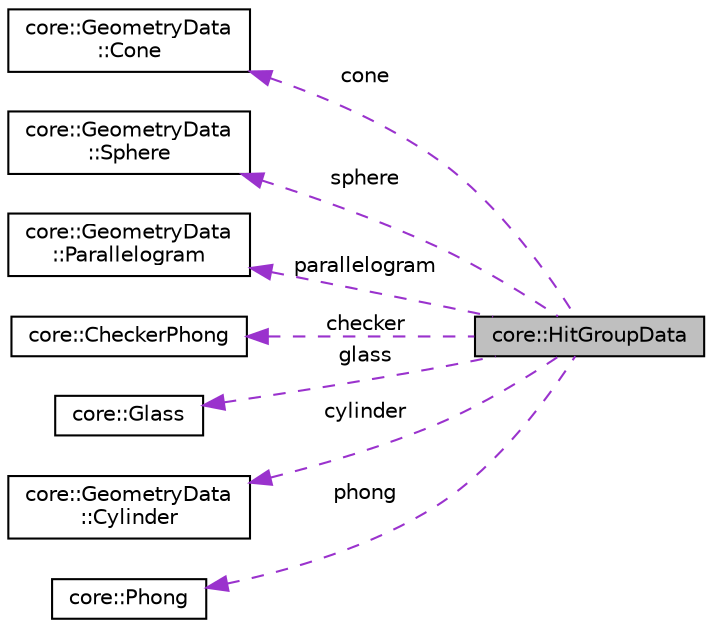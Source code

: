 digraph "core::HitGroupData"
{
 // LATEX_PDF_SIZE
  edge [fontname="Helvetica",fontsize="10",labelfontname="Helvetica",labelfontsize="10"];
  node [fontname="Helvetica",fontsize="10",shape=record];
  rankdir="LR";
  Node1 [label="core::HitGroupData",height=0.2,width=0.4,color="black", fillcolor="grey75", style="filled", fontcolor="black",tooltip=" "];
  Node2 -> Node1 [dir="back",color="darkorchid3",fontsize="10",style="dashed",label=" cone" ,fontname="Helvetica"];
  Node2 [label="core::GeometryData\l::Cone",height=0.2,width=0.4,color="black", fillcolor="white", style="filled",URL="$d1/d73/structcore_1_1GeometryData_1_1Cone.html",tooltip=" "];
  Node3 -> Node1 [dir="back",color="darkorchid3",fontsize="10",style="dashed",label=" sphere" ,fontname="Helvetica"];
  Node3 [label="core::GeometryData\l::Sphere",height=0.2,width=0.4,color="black", fillcolor="white", style="filled",URL="$da/dd2/structcore_1_1GeometryData_1_1Sphere.html",tooltip=" "];
  Node4 -> Node1 [dir="back",color="darkorchid3",fontsize="10",style="dashed",label=" parallelogram" ,fontname="Helvetica"];
  Node4 [label="core::GeometryData\l::Parallelogram",height=0.2,width=0.4,color="black", fillcolor="white", style="filled",URL="$de/d4d/structcore_1_1GeometryData_1_1Parallelogram.html",tooltip=" "];
  Node5 -> Node1 [dir="back",color="darkorchid3",fontsize="10",style="dashed",label=" checker" ,fontname="Helvetica"];
  Node5 [label="core::CheckerPhong",height=0.2,width=0.4,color="black", fillcolor="white", style="filled",URL="$d9/dc3/structcore_1_1CheckerPhong.html",tooltip=" "];
  Node6 -> Node1 [dir="back",color="darkorchid3",fontsize="10",style="dashed",label=" glass" ,fontname="Helvetica"];
  Node6 [label="core::Glass",height=0.2,width=0.4,color="black", fillcolor="white", style="filled",URL="$df/d5a/structcore_1_1Glass.html",tooltip=" "];
  Node7 -> Node1 [dir="back",color="darkorchid3",fontsize="10",style="dashed",label=" cylinder" ,fontname="Helvetica"];
  Node7 [label="core::GeometryData\l::Cylinder",height=0.2,width=0.4,color="black", fillcolor="white", style="filled",URL="$d6/d65/structcore_1_1GeometryData_1_1Cylinder.html",tooltip=" "];
  Node8 -> Node1 [dir="back",color="darkorchid3",fontsize="10",style="dashed",label=" phong" ,fontname="Helvetica"];
  Node8 [label="core::Phong",height=0.2,width=0.4,color="black", fillcolor="white", style="filled",URL="$d4/d83/structcore_1_1Phong.html",tooltip=" "];
}

